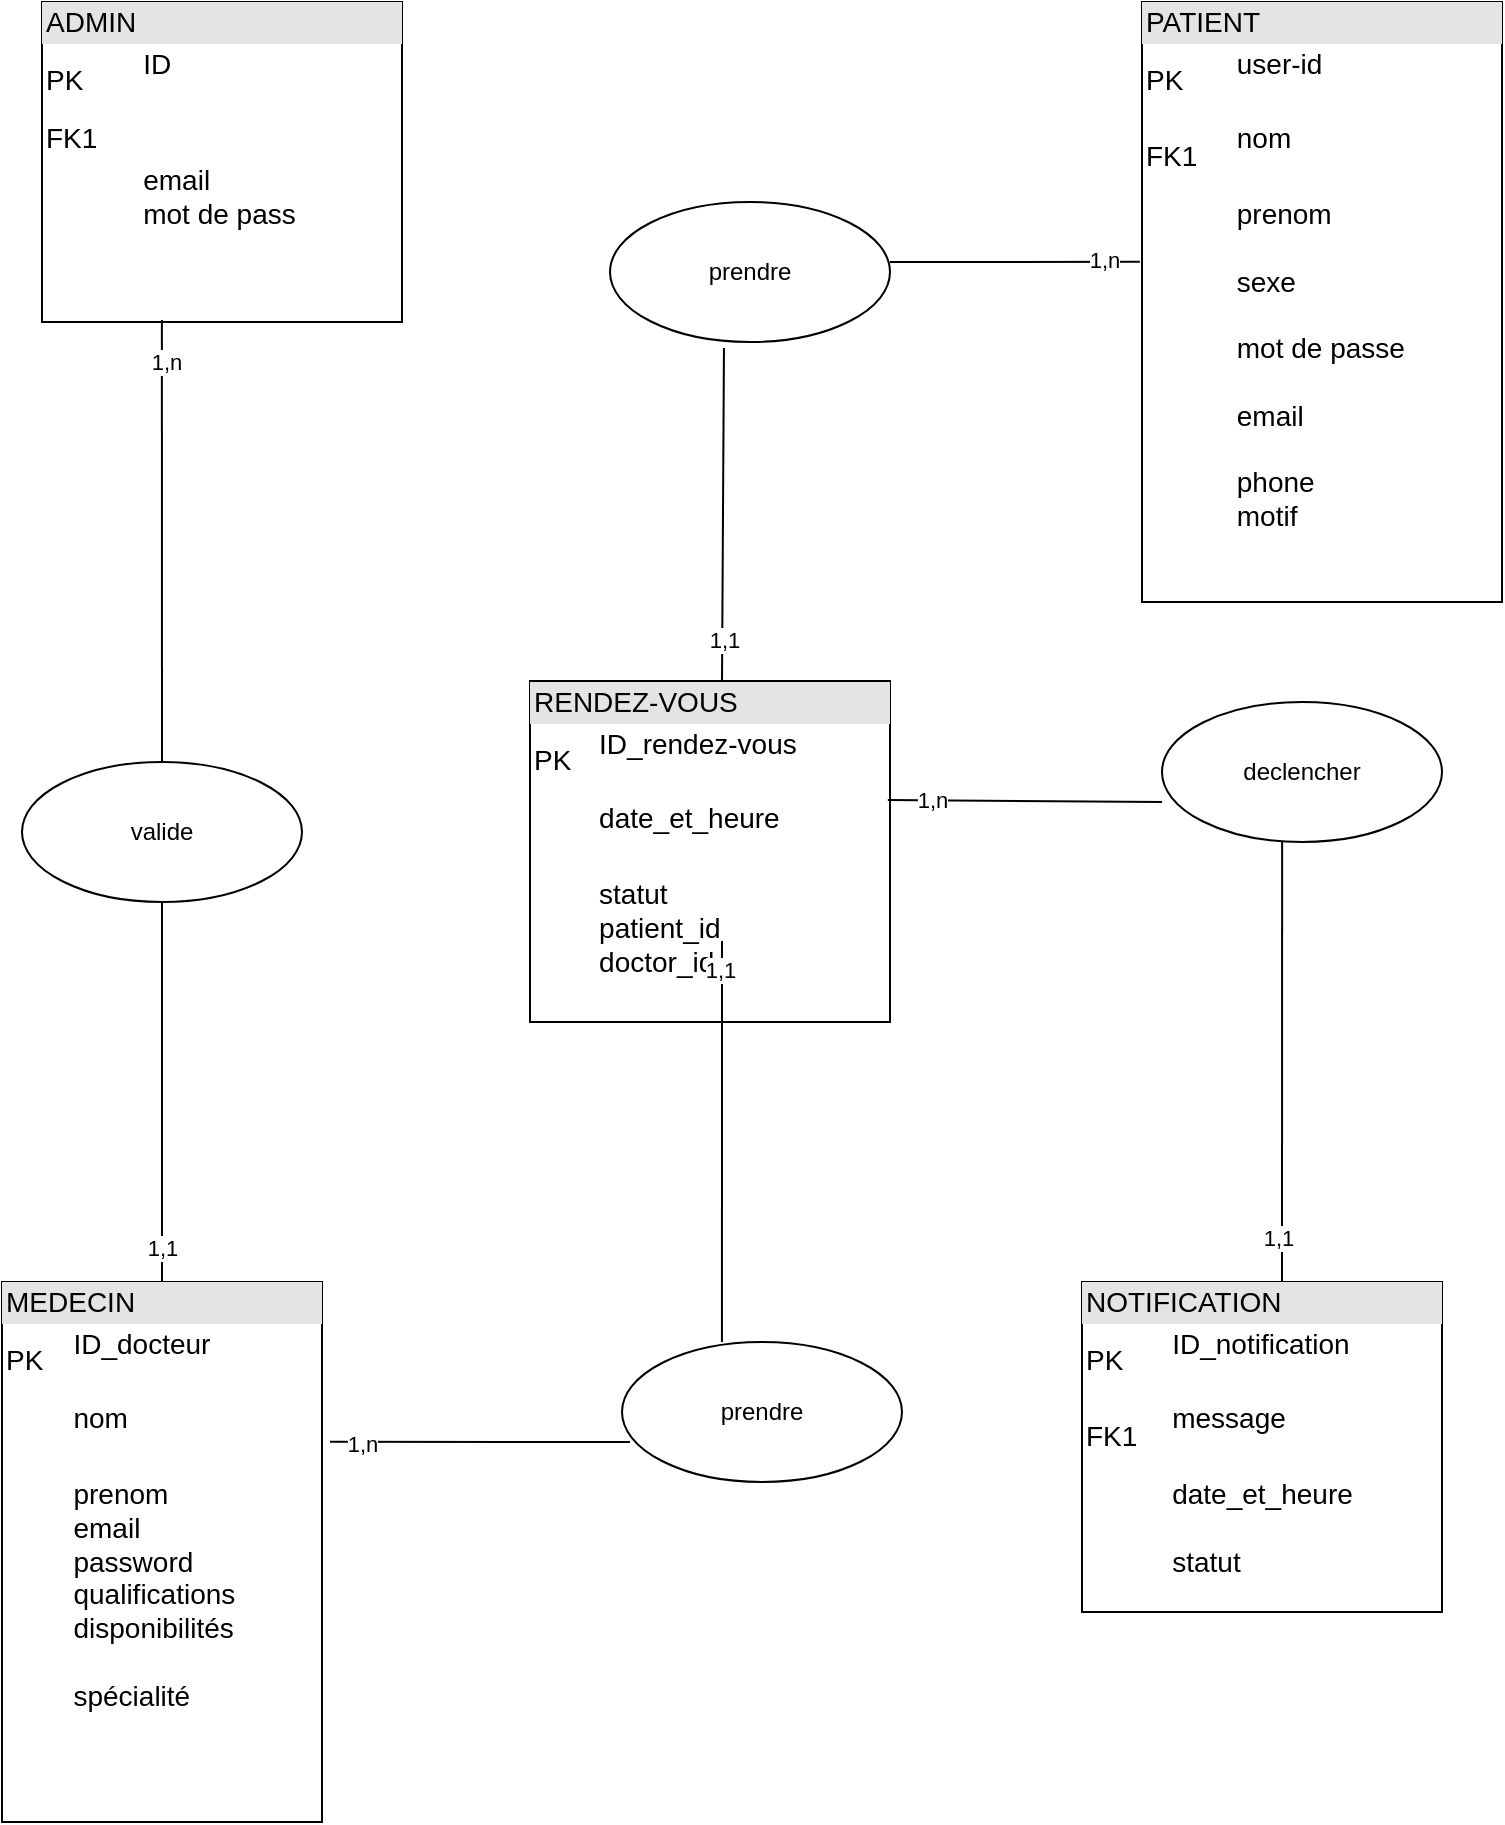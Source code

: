 <mxfile version="24.2.2" type="github">
  <diagram name="Page-1" id="uOgKkhfbpgy8rhkQzNu4">
    <mxGraphModel dx="756" dy="500" grid="1" gridSize="10" guides="1" tooltips="1" connect="1" arrows="1" fold="1" page="1" pageScale="1" pageWidth="827" pageHeight="1169" math="0" shadow="0">
      <root>
        <mxCell id="0" />
        <mxCell id="1" parent="0" />
        <mxCell id="kwpmOlfegCg05qd6BDI_-1" value="&lt;div style=&quot;box-sizing: border-box; width: 100%; background: rgb(228, 228, 228); padding: 2px; font-size: 14px;&quot;&gt;&lt;font style=&quot;font-size: 14px;&quot;&gt;ADMIN&lt;/font&gt;&lt;/div&gt;&lt;table style=&quot;width: 100%; font-size: 14px;&quot; cellpadding=&quot;2&quot; cellspacing=&quot;0&quot;&gt;&lt;tbody&gt;&lt;tr&gt;&lt;td&gt;&lt;font style=&quot;font-size: 14px;&quot;&gt;PK&lt;/font&gt;&lt;/td&gt;&lt;td&gt;&lt;font style=&quot;font-size: 14px;&quot;&gt;ID&lt;br&gt;&lt;br&gt;&lt;/font&gt;&lt;/td&gt;&lt;/tr&gt;&lt;tr&gt;&lt;td&gt;&lt;font style=&quot;font-size: 14px;&quot;&gt;FK1&lt;/font&gt;&lt;/td&gt;&lt;td&gt;&lt;font style=&quot;font-size: 14px;&quot;&gt;&lt;br&gt;&lt;/font&gt;&lt;/td&gt;&lt;/tr&gt;&lt;tr&gt;&lt;td&gt;&lt;/td&gt;&lt;td&gt;&lt;font style=&quot;font-size: 14px;&quot;&gt;email&lt;br&gt;mot de pass&lt;/font&gt;&lt;/td&gt;&lt;/tr&gt;&lt;/tbody&gt;&lt;/table&gt;" style="verticalAlign=top;align=left;overflow=fill;html=1;whiteSpace=wrap;" parent="1" vertex="1">
          <mxGeometry x="60" y="80" width="180" height="160" as="geometry" />
        </mxCell>
        <mxCell id="kwpmOlfegCg05qd6BDI_-2" value="&lt;div style=&quot;box-sizing: border-box; width: 100%; background: rgb(228, 228, 228); padding: 2px; font-size: 14px;&quot;&gt;&lt;font style=&quot;font-size: 14px;&quot;&gt;MEDECIN&lt;/font&gt;&lt;/div&gt;&lt;table style=&quot;width: 100%; font-size: 14px;&quot; cellpadding=&quot;2&quot; cellspacing=&quot;0&quot;&gt;&lt;tbody&gt;&lt;tr&gt;&lt;td&gt;&lt;font style=&quot;font-size: 14px;&quot;&gt;PK&lt;/font&gt;&lt;/td&gt;&lt;td&gt;&lt;font style=&quot;font-size: 14px;&quot;&gt;ID_docteur&lt;br&gt;&lt;br&gt;&lt;/font&gt;&lt;/td&gt;&lt;/tr&gt;&lt;tr&gt;&lt;td&gt;&lt;br&gt;&lt;/td&gt;&lt;td&gt;&lt;font style=&quot;font-size: 14px;&quot;&gt;nom&lt;br&gt;&lt;br&gt;&lt;/font&gt;&lt;/td&gt;&lt;/tr&gt;&lt;tr&gt;&lt;td&gt;&lt;/td&gt;&lt;td&gt;&lt;font style=&quot;font-size: 14px;&quot;&gt;prenom&lt;br&gt;email&lt;br&gt;password&lt;br&gt;qualifications&lt;br&gt;disponibilités&lt;br&gt;&lt;br&gt;spécialité&lt;br&gt;&lt;br&gt;&lt;br&gt;&lt;/font&gt;&lt;/td&gt;&lt;/tr&gt;&lt;/tbody&gt;&lt;/table&gt;" style="verticalAlign=top;align=left;overflow=fill;html=1;whiteSpace=wrap;" parent="1" vertex="1">
          <mxGeometry x="40" y="720" width="160" height="270" as="geometry" />
        </mxCell>
        <mxCell id="kwpmOlfegCg05qd6BDI_-3" value="&lt;div style=&quot;box-sizing: border-box; width: 100%; background: rgb(228, 228, 228); padding: 2px; font-size: 14px;&quot;&gt;&lt;font style=&quot;font-size: 14px;&quot;&gt;PATIENT&lt;/font&gt;&lt;/div&gt;&lt;table style=&quot;width: 100%; font-size: 14px;&quot; cellpadding=&quot;2&quot; cellspacing=&quot;0&quot;&gt;&lt;tbody&gt;&lt;tr&gt;&lt;td&gt;&lt;font style=&quot;font-size: 14px;&quot;&gt;PK&lt;/font&gt;&lt;/td&gt;&lt;td&gt;&lt;font style=&quot;font-size: 14px;&quot;&gt;user-id&lt;br&gt;&lt;br&gt;&lt;/font&gt;&lt;/td&gt;&lt;/tr&gt;&lt;tr&gt;&lt;td&gt;&lt;font style=&quot;font-size: 14px;&quot;&gt;FK1&lt;/font&gt;&lt;/td&gt;&lt;td&gt;&lt;font style=&quot;font-size: 14px;&quot;&gt;nom&lt;br&gt;&lt;br&gt;&lt;/font&gt;&lt;/td&gt;&lt;/tr&gt;&lt;tr&gt;&lt;td&gt;&lt;/td&gt;&lt;td&gt;&lt;font style=&quot;font-size: 14px;&quot;&gt;prenom&lt;br&gt;&lt;br&gt;sexe&lt;br&gt;&lt;br&gt;mot de passe&lt;br&gt;&lt;br&gt;email&lt;br&gt;&lt;br&gt;phone&lt;br&gt;motif&lt;/font&gt;&lt;/td&gt;&lt;/tr&gt;&lt;/tbody&gt;&lt;/table&gt;" style="verticalAlign=top;align=left;overflow=fill;html=1;whiteSpace=wrap;" parent="1" vertex="1">
          <mxGeometry x="610" y="80" width="180" height="300" as="geometry" />
        </mxCell>
        <mxCell id="xGrtyCiVt64g8u2Bj9NE-2" value="&lt;div style=&quot;box-sizing: border-box; width: 100%; background: rgb(228, 228, 228); padding: 2px; font-size: 14px;&quot;&gt;&lt;font style=&quot;font-size: 14px;&quot;&gt;RENDEZ-VOUS&lt;/font&gt;&lt;/div&gt;&lt;table style=&quot;width: 100%; font-size: 14px;&quot; cellpadding=&quot;2&quot; cellspacing=&quot;0&quot;&gt;&lt;tbody&gt;&lt;tr&gt;&lt;td&gt;&lt;font style=&quot;font-size: 14px;&quot;&gt;PK&lt;/font&gt;&lt;/td&gt;&lt;td&gt;&lt;font style=&quot;font-size: 14px;&quot;&gt;ID_rendez-vous&lt;br&gt;&lt;br&gt;&lt;/font&gt;&lt;/td&gt;&lt;/tr&gt;&lt;tr&gt;&lt;td&gt;&lt;font style=&quot;font-size: 14px;&quot;&gt;&lt;br&gt;&lt;/font&gt;&lt;/td&gt;&lt;td&gt;&lt;font style=&quot;font-size: 14px;&quot;&gt;date_et_heure&lt;br&gt;&lt;br&gt;&lt;/font&gt;&lt;/td&gt;&lt;/tr&gt;&lt;tr&gt;&lt;td&gt;&lt;/td&gt;&lt;td&gt;&lt;font style=&quot;font-size: 14px;&quot;&gt;statut&lt;br&gt;patient_id&lt;br&gt;doctor_id&lt;/font&gt;&lt;/td&gt;&lt;/tr&gt;&lt;/tbody&gt;&lt;/table&gt;" style="verticalAlign=top;align=left;overflow=fill;html=1;whiteSpace=wrap;" parent="1" vertex="1">
          <mxGeometry x="304" y="419.5" width="180" height="170.5" as="geometry" />
        </mxCell>
        <mxCell id="xGrtyCiVt64g8u2Bj9NE-3" value="&lt;div style=&quot;box-sizing: border-box; width: 100%; background: rgb(228, 228, 228); padding: 2px; font-size: 14px;&quot;&gt;&lt;font style=&quot;font-size: 14px;&quot;&gt;NOTIFICATION&lt;/font&gt;&lt;/div&gt;&lt;table style=&quot;width: 100%; font-size: 14px;&quot; cellpadding=&quot;2&quot; cellspacing=&quot;0&quot;&gt;&lt;tbody&gt;&lt;tr&gt;&lt;td&gt;&lt;font style=&quot;font-size: 14px;&quot;&gt;PK&lt;/font&gt;&lt;/td&gt;&lt;td&gt;&lt;font style=&quot;font-size: 14px;&quot;&gt;ID_notification&lt;br&gt;&lt;br&gt;&lt;/font&gt;&lt;/td&gt;&lt;/tr&gt;&lt;tr&gt;&lt;td&gt;&lt;font style=&quot;font-size: 14px;&quot;&gt;FK1&lt;/font&gt;&lt;/td&gt;&lt;td&gt;&lt;font style=&quot;font-size: 14px;&quot;&gt;message&lt;br&gt;&lt;br&gt;&lt;/font&gt;&lt;/td&gt;&lt;/tr&gt;&lt;tr&gt;&lt;td&gt;&lt;/td&gt;&lt;td&gt;&lt;font style=&quot;font-size: 14px;&quot;&gt;date_et_heure&lt;br&gt;&lt;br&gt;statut&lt;/font&gt;&lt;/td&gt;&lt;/tr&gt;&lt;/tbody&gt;&lt;/table&gt;" style="verticalAlign=top;align=left;overflow=fill;html=1;whiteSpace=wrap;" parent="1" vertex="1">
          <mxGeometry x="580" y="720" width="180" height="165" as="geometry" />
        </mxCell>
        <mxCell id="xGrtyCiVt64g8u2Bj9NE-4" value="valide" style="ellipse;whiteSpace=wrap;html=1;" parent="1" vertex="1">
          <mxGeometry x="50" y="460" width="140" height="70" as="geometry" />
        </mxCell>
        <mxCell id="xGrtyCiVt64g8u2Bj9NE-5" value="prendre" style="ellipse;whiteSpace=wrap;html=1;" parent="1" vertex="1">
          <mxGeometry x="344" y="180" width="140" height="70" as="geometry" />
        </mxCell>
        <mxCell id="xGrtyCiVt64g8u2Bj9NE-6" value="prendre" style="ellipse;whiteSpace=wrap;html=1;" parent="1" vertex="1">
          <mxGeometry x="350" y="750" width="140" height="70" as="geometry" />
        </mxCell>
        <mxCell id="xGrtyCiVt64g8u2Bj9NE-7" value="declencher" style="ellipse;whiteSpace=wrap;html=1;" parent="1" vertex="1">
          <mxGeometry x="620" y="430" width="140" height="70" as="geometry" />
        </mxCell>
        <mxCell id="xGrtyCiVt64g8u2Bj9NE-8" value="" style="endArrow=none;html=1;rounded=0;entryX=0.5;entryY=1;entryDx=0;entryDy=0;" parent="1" target="xGrtyCiVt64g8u2Bj9NE-4" edge="1">
          <mxGeometry width="50" height="50" relative="1" as="geometry">
            <mxPoint x="120" y="720" as="sourcePoint" />
            <mxPoint x="170" y="670" as="targetPoint" />
          </mxGeometry>
        </mxCell>
        <mxCell id="xGrtyCiVt64g8u2Bj9NE-17" value="1,1" style="edgeLabel;html=1;align=center;verticalAlign=middle;resizable=0;points=[];" parent="xGrtyCiVt64g8u2Bj9NE-8" vertex="1" connectable="0">
          <mxGeometry x="-0.821" relative="1" as="geometry">
            <mxPoint as="offset" />
          </mxGeometry>
        </mxCell>
        <mxCell id="xGrtyCiVt64g8u2Bj9NE-9" value="" style="endArrow=none;html=1;rounded=0;entryX=0.333;entryY=0.994;entryDx=0;entryDy=0;entryPerimeter=0;" parent="1" target="kwpmOlfegCg05qd6BDI_-1" edge="1">
          <mxGeometry width="50" height="50" relative="1" as="geometry">
            <mxPoint x="120" y="460" as="sourcePoint" />
            <mxPoint x="170" y="410" as="targetPoint" />
          </mxGeometry>
        </mxCell>
        <mxCell id="xGrtyCiVt64g8u2Bj9NE-16" value="1,n" style="edgeLabel;html=1;align=center;verticalAlign=middle;resizable=0;points=[];" parent="xGrtyCiVt64g8u2Bj9NE-9" vertex="1" connectable="0">
          <mxGeometry x="0.81" y="-2" relative="1" as="geometry">
            <mxPoint as="offset" />
          </mxGeometry>
        </mxCell>
        <mxCell id="xGrtyCiVt64g8u2Bj9NE-10" value="" style="endArrow=none;html=1;rounded=0;exitX=0.357;exitY=0;exitDx=0;exitDy=0;exitPerimeter=0;" parent="1" source="xGrtyCiVt64g8u2Bj9NE-6" edge="1">
          <mxGeometry width="50" height="50" relative="1" as="geometry">
            <mxPoint x="350" y="599.5" as="sourcePoint" />
            <mxPoint x="400" y="549.5" as="targetPoint" />
          </mxGeometry>
        </mxCell>
        <mxCell id="xGrtyCiVt64g8u2Bj9NE-19" value="1,1" style="edgeLabel;html=1;align=center;verticalAlign=middle;resizable=0;points=[];" parent="xGrtyCiVt64g8u2Bj9NE-10" vertex="1" connectable="0">
          <mxGeometry x="0.855" y="1" relative="1" as="geometry">
            <mxPoint as="offset" />
          </mxGeometry>
        </mxCell>
        <mxCell id="xGrtyCiVt64g8u2Bj9NE-11" value="" style="endArrow=none;html=1;rounded=0;exitX=1.025;exitY=0.296;exitDx=0;exitDy=0;exitPerimeter=0;" parent="1" source="kwpmOlfegCg05qd6BDI_-2" edge="1">
          <mxGeometry width="50" height="50" relative="1" as="geometry">
            <mxPoint x="304" y="850" as="sourcePoint" />
            <mxPoint x="354" y="800" as="targetPoint" />
          </mxGeometry>
        </mxCell>
        <mxCell id="xGrtyCiVt64g8u2Bj9NE-18" value="1,n" style="edgeLabel;html=1;align=center;verticalAlign=middle;resizable=0;points=[];" parent="xGrtyCiVt64g8u2Bj9NE-11" vertex="1" connectable="0">
          <mxGeometry x="-0.789" y="-1" relative="1" as="geometry">
            <mxPoint as="offset" />
          </mxGeometry>
        </mxCell>
        <mxCell id="xGrtyCiVt64g8u2Bj9NE-12" value="" style="endArrow=none;html=1;rounded=0;entryX=0.429;entryY=1;entryDx=0;entryDy=0;entryPerimeter=0;" parent="1" target="xGrtyCiVt64g8u2Bj9NE-7" edge="1">
          <mxGeometry width="50" height="50" relative="1" as="geometry">
            <mxPoint x="680" y="720" as="sourcePoint" />
            <mxPoint x="730" y="670" as="targetPoint" />
          </mxGeometry>
        </mxCell>
        <mxCell id="xGrtyCiVt64g8u2Bj9NE-23" value="1,1" style="edgeLabel;html=1;align=center;verticalAlign=middle;resizable=0;points=[];" parent="xGrtyCiVt64g8u2Bj9NE-12" vertex="1" connectable="0">
          <mxGeometry x="-0.8" y="2" relative="1" as="geometry">
            <mxPoint as="offset" />
          </mxGeometry>
        </mxCell>
        <mxCell id="xGrtyCiVt64g8u2Bj9NE-13" value="" style="endArrow=none;html=1;rounded=0;exitX=0.994;exitY=0.349;exitDx=0;exitDy=0;exitPerimeter=0;" parent="1" source="xGrtyCiVt64g8u2Bj9NE-2" edge="1">
          <mxGeometry width="50" height="50" relative="1" as="geometry">
            <mxPoint x="570" y="530" as="sourcePoint" />
            <mxPoint x="620" y="480" as="targetPoint" />
          </mxGeometry>
        </mxCell>
        <mxCell id="xGrtyCiVt64g8u2Bj9NE-22" value="1,n" style="edgeLabel;html=1;align=center;verticalAlign=middle;resizable=0;points=[];" parent="xGrtyCiVt64g8u2Bj9NE-13" vertex="1" connectable="0">
          <mxGeometry x="-0.678" relative="1" as="geometry">
            <mxPoint as="offset" />
          </mxGeometry>
        </mxCell>
        <mxCell id="xGrtyCiVt64g8u2Bj9NE-14" value="" style="endArrow=none;html=1;rounded=0;entryX=0.407;entryY=1.043;entryDx=0;entryDy=0;entryPerimeter=0;" parent="1" target="xGrtyCiVt64g8u2Bj9NE-5" edge="1">
          <mxGeometry width="50" height="50" relative="1" as="geometry">
            <mxPoint x="400" y="419.5" as="sourcePoint" />
            <mxPoint x="450" y="369.5" as="targetPoint" />
          </mxGeometry>
        </mxCell>
        <mxCell id="xGrtyCiVt64g8u2Bj9NE-21" value="1,1" style="edgeLabel;html=1;align=center;verticalAlign=middle;resizable=0;points=[];" parent="xGrtyCiVt64g8u2Bj9NE-14" vertex="1" connectable="0">
          <mxGeometry x="-0.745" y="-1" relative="1" as="geometry">
            <mxPoint as="offset" />
          </mxGeometry>
        </mxCell>
        <mxCell id="xGrtyCiVt64g8u2Bj9NE-15" value="" style="endArrow=none;html=1;rounded=0;entryX=-0.006;entryY=0.433;entryDx=0;entryDy=0;entryPerimeter=0;" parent="1" target="kwpmOlfegCg05qd6BDI_-3" edge="1">
          <mxGeometry width="50" height="50" relative="1" as="geometry">
            <mxPoint x="484" y="210" as="sourcePoint" />
            <mxPoint x="606" y="220" as="targetPoint" />
          </mxGeometry>
        </mxCell>
        <mxCell id="xGrtyCiVt64g8u2Bj9NE-20" value="1,n" style="edgeLabel;html=1;align=center;verticalAlign=middle;resizable=0;points=[];" parent="xGrtyCiVt64g8u2Bj9NE-15" vertex="1" connectable="0">
          <mxGeometry x="0.704" y="1" relative="1" as="geometry">
            <mxPoint as="offset" />
          </mxGeometry>
        </mxCell>
      </root>
    </mxGraphModel>
  </diagram>
</mxfile>
